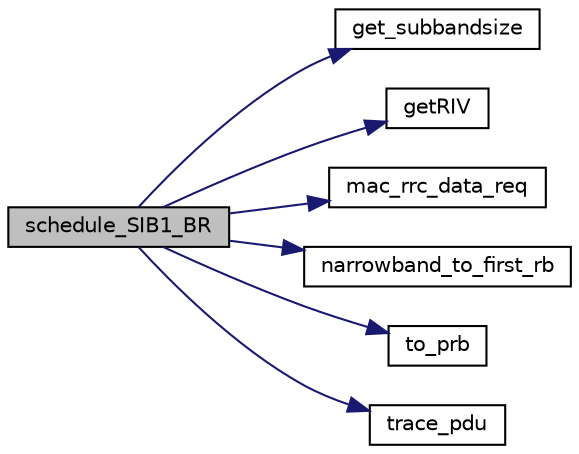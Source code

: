 digraph "schedule_SIB1_BR"
{
 // LATEX_PDF_SIZE
  edge [fontname="Helvetica",fontsize="10",labelfontname="Helvetica",labelfontsize="10"];
  node [fontname="Helvetica",fontsize="10",shape=record];
  rankdir="LR";
  Node1 [label="schedule_SIB1_BR",height=0.2,width=0.4,color="black", fillcolor="grey75", style="filled", fontcolor="black",tooltip=" "];
  Node1 -> Node2 [color="midnightblue",fontsize="10",style="solid",fontname="Helvetica"];
  Node2 [label="get_subbandsize",height=0.2,width=0.4,color="black", fillcolor="white", style="filled",URL="$group____mac.html#ga0b76690e5550076c30d38c610775d357",tooltip=" "];
  Node1 -> Node3 [color="midnightblue",fontsize="10",style="solid",fontname="Helvetica"];
  Node3 [label="getRIV",height=0.2,width=0.4,color="black", fillcolor="white", style="filled",URL="$group____mac.html#gae65b248bf8977191ccf415abdb95dcb5",tooltip=" "];
  Node1 -> Node4 [color="midnightblue",fontsize="10",style="solid",fontname="Helvetica"];
  Node4 [label="mac_rrc_data_req",height=0.2,width=0.4,color="black", fillcolor="white", style="filled",URL="$openair__rrc__L2__interface_8c.html#a6c8f61f4023c21ac256a0d6fe60b424b",tooltip=" "];
  Node1 -> Node5 [color="midnightblue",fontsize="10",style="solid",fontname="Helvetica"];
  Node5 [label="narrowband_to_first_rb",height=0.2,width=0.4,color="black", fillcolor="white", style="filled",URL="$group____mac.html#ga2cefe4442fc753b68846949201451229",tooltip=" "];
  Node1 -> Node6 [color="midnightblue",fontsize="10",style="solid",fontname="Helvetica"];
  Node6 [label="to_prb",height=0.2,width=0.4,color="black", fillcolor="white", style="filled",URL="$group____mac.html#ga2ecb220c8c3fc34274ba8838c3106240",tooltip=" "];
  Node1 -> Node7 [color="midnightblue",fontsize="10",style="solid",fontname="Helvetica"];
  Node7 [label="trace_pdu",height=0.2,width=0.4,color="black", fillcolor="white", style="filled",URL="$group____oai.html#ga33d924a6f237550baee5d5048bd5c839",tooltip=" "];
}
